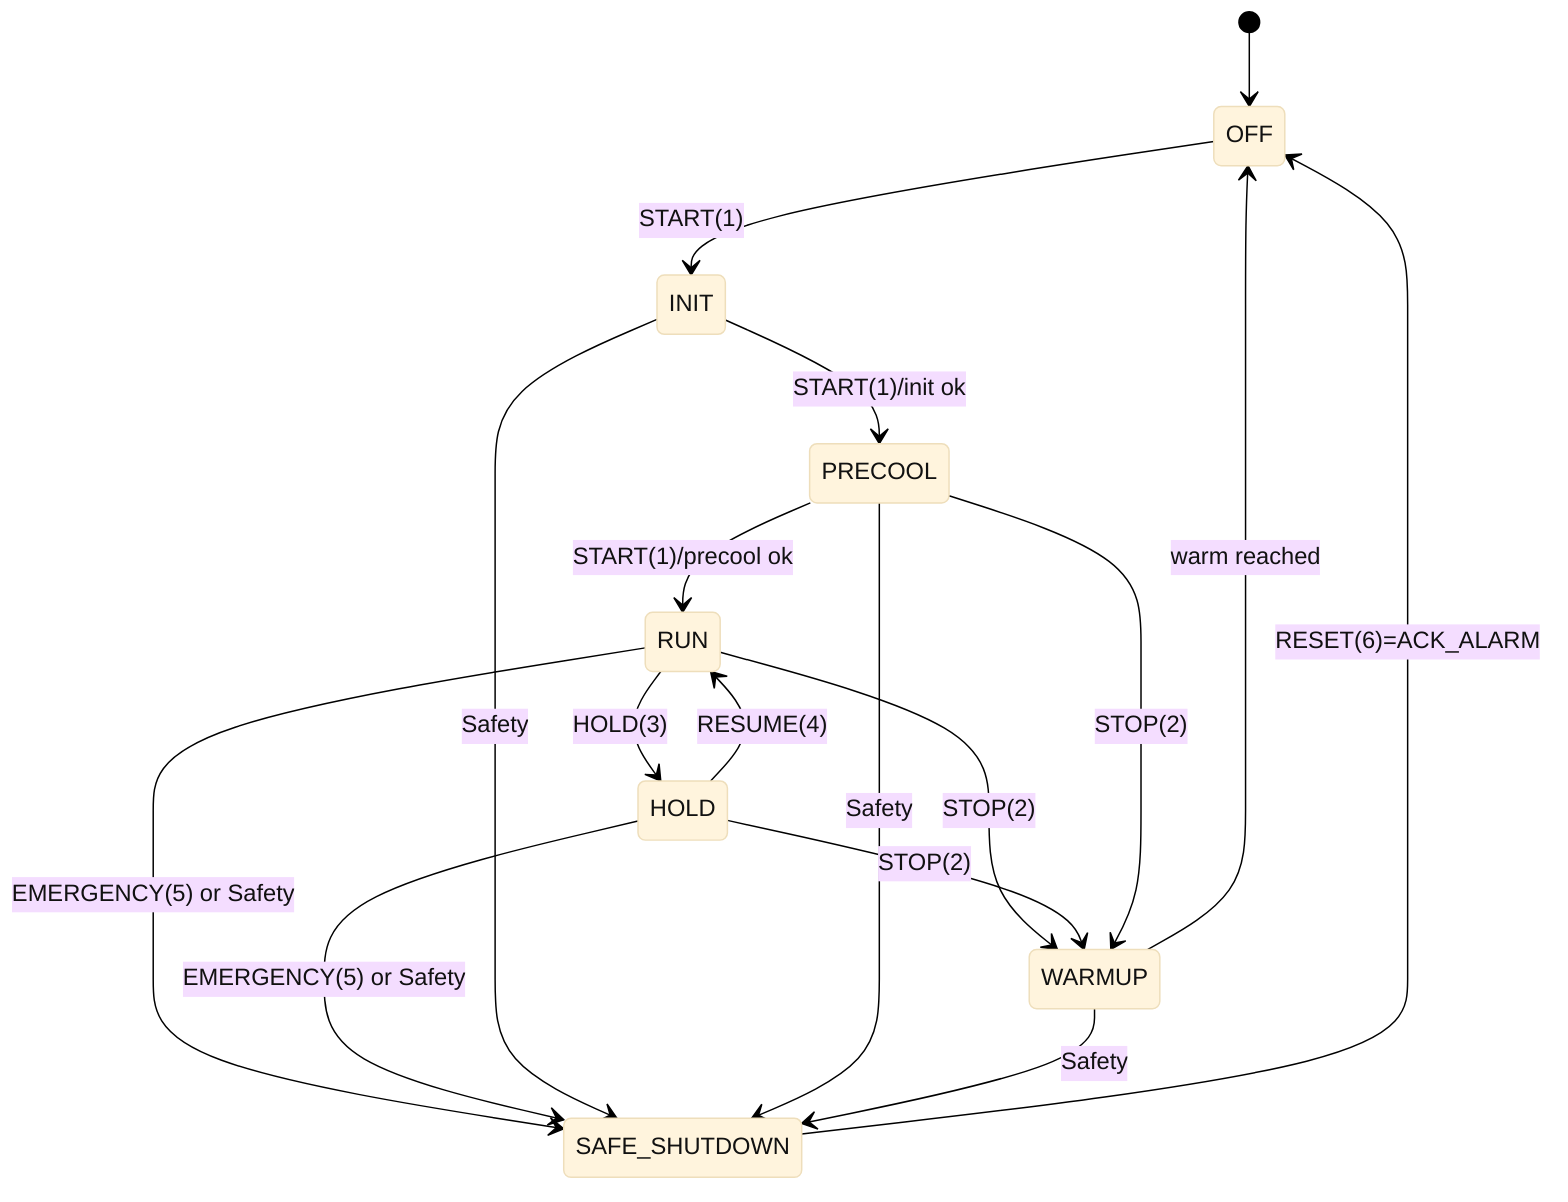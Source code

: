 %%{init: {"theme":"base","themeVariables":{
"background":"#ffffff",
"primaryTextColor":"#111111"
}}}%%

stateDiagram-v2
  [*] --> OFF
  OFF --> INIT: START(1)
  INIT --> PRECOOL: START(1)/init ok
  PRECOOL --> RUN: START(1)/precool ok
  RUN --> HOLD: HOLD(3)
  HOLD --> RUN: RESUME(4)
  RUN --> WARMUP: STOP(2)
  HOLD --> WARMUP: STOP(2)
  PRECOOL --> WARMUP: STOP(2)
  WARMUP --> OFF: warm reached
  
  state SAFE_SHUTDOWN
  RUN --> SAFE_SHUTDOWN: EMERGENCY(5) or Safety
  HOLD --> SAFE_SHUTDOWN: EMERGENCY(5) or Safety
  INIT --> SAFE_SHUTDOWN: Safety
  PRECOOL --> SAFE_SHUTDOWN: Safety
  WARMUP --> SAFE_SHUTDOWN: Safety
  SAFE_SHUTDOWN --> OFF: RESET(6)=ACK_ALARM